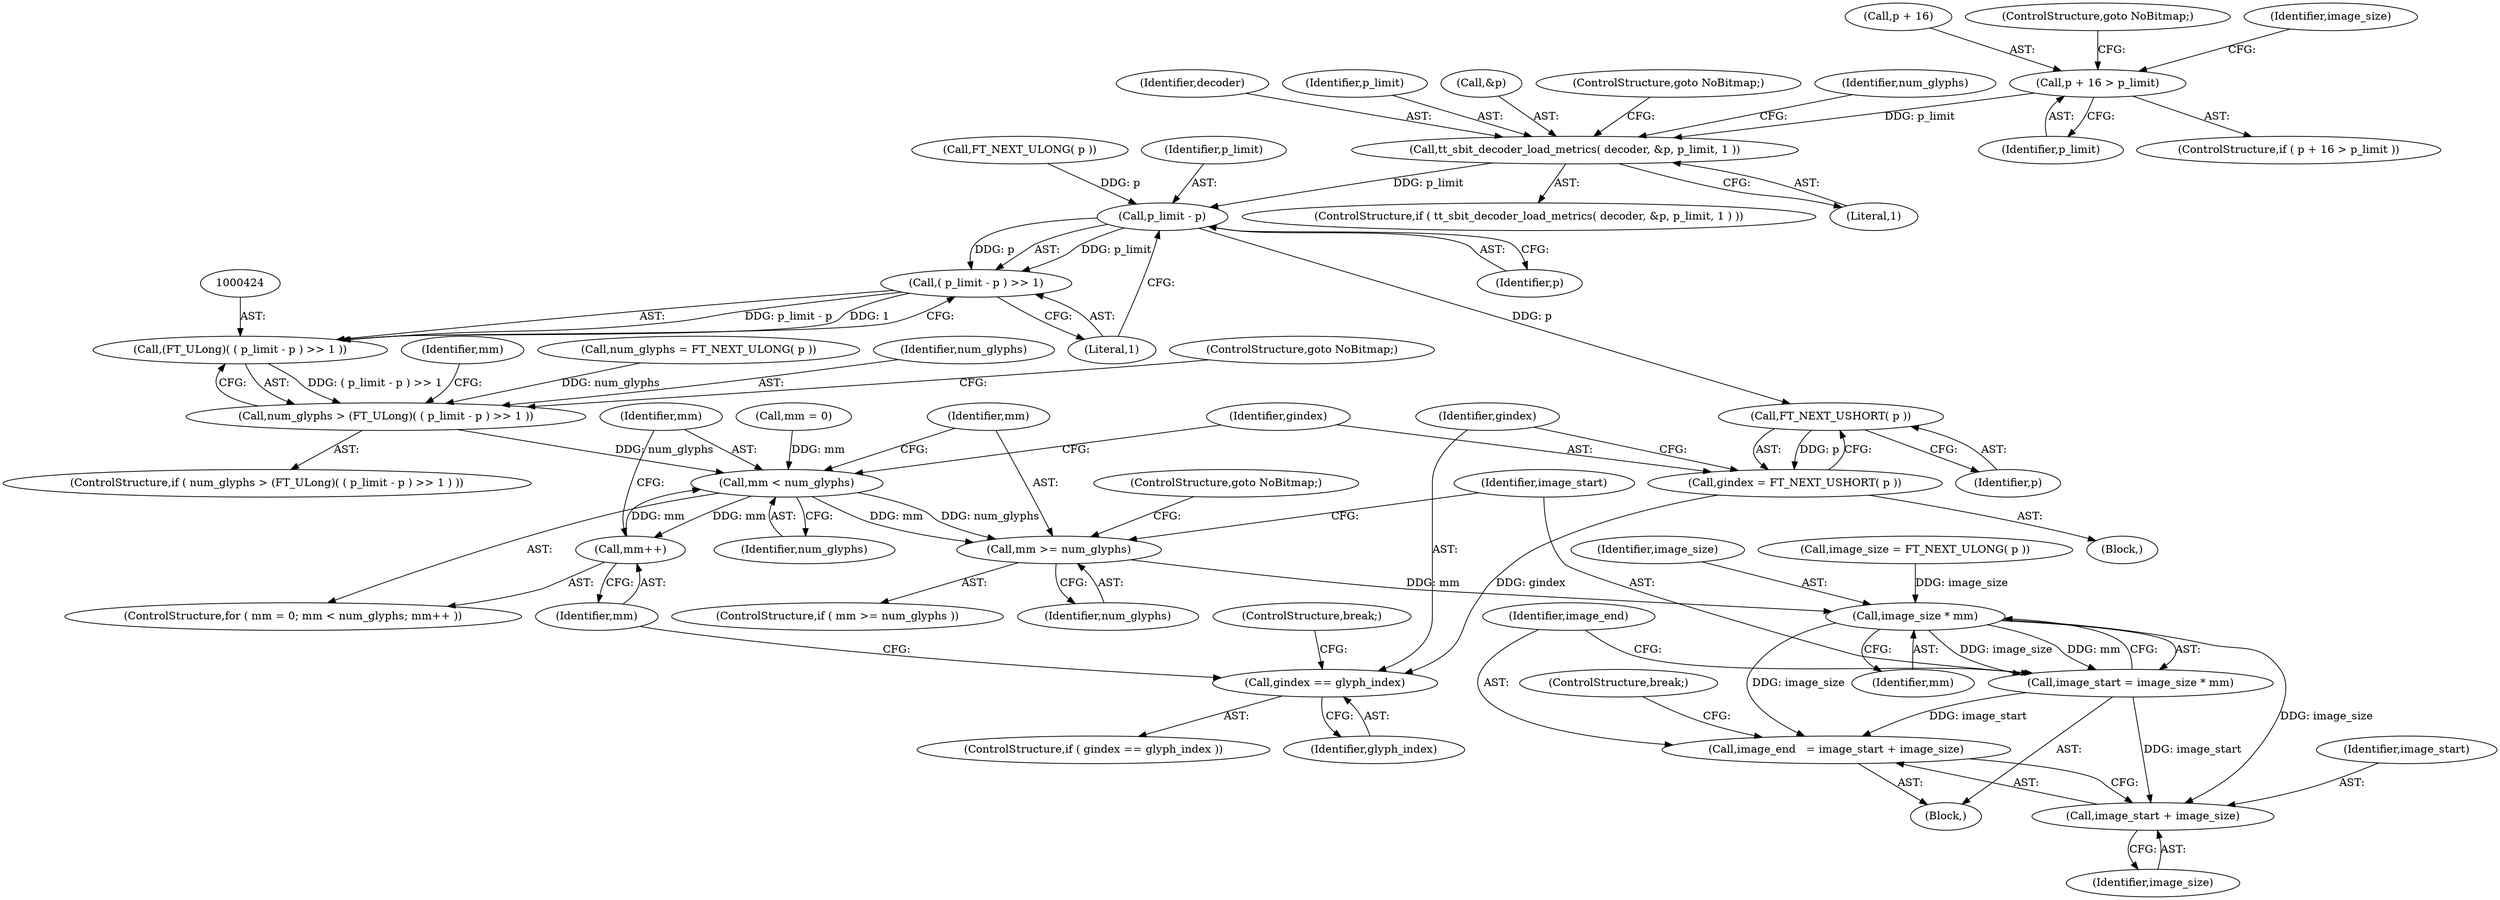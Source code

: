 digraph "0_savannah_f0292bb9920aa1dbfed5f53861e7c7a89b35833a@pointer" {
"1000409" [label="(Call,tt_sbit_decoder_load_metrics( decoder, &p, p_limit, 1 ))"];
"1000398" [label="(Call,p + 16 > p_limit)"];
"1000426" [label="(Call,p_limit - p)"];
"1000425" [label="(Call,( p_limit - p ) >> 1)"];
"1000423" [label="(Call,(FT_ULong)( ( p_limit - p ) >> 1 ))"];
"1000421" [label="(Call,num_glyphs > (FT_ULong)( ( p_limit - p ) >> 1 ))"];
"1000435" [label="(Call,mm < num_glyphs)"];
"1000438" [label="(Call,mm++)"];
"1000452" [label="(Call,mm >= num_glyphs)"];
"1000458" [label="(Call,image_size * mm)"];
"1000456" [label="(Call,image_start = image_size * mm)"];
"1000461" [label="(Call,image_end   = image_start + image_size)"];
"1000463" [label="(Call,image_start + image_size)"];
"1000444" [label="(Call,FT_NEXT_USHORT( p ))"];
"1000442" [label="(Call,gindex = FT_NEXT_USHORT( p ))"];
"1000447" [label="(Call,gindex == glyph_index)"];
"1000444" [label="(Call,FT_NEXT_USHORT( p ))"];
"1000425" [label="(Call,( p_limit - p ) >> 1)"];
"1000449" [label="(Identifier,glyph_index)"];
"1000428" [label="(Identifier,p)"];
"1000431" [label="(ControlStructure,for ( mm = 0; mm < num_glyphs; mm++ ))"];
"1000414" [label="(Literal,1)"];
"1000413" [label="(Identifier,p_limit)"];
"1000451" [label="(ControlStructure,if ( mm >= num_glyphs ))"];
"1000464" [label="(Identifier,image_start)"];
"1000443" [label="(Identifier,gindex)"];
"1000411" [label="(Call,&p)"];
"1000418" [label="(Call,FT_NEXT_ULONG( p ))"];
"1000393" [label="(Block,)"];
"1000438" [label="(Call,mm++)"];
"1000430" [label="(ControlStructure,goto NoBitmap;)"];
"1000435" [label="(Call,mm < num_glyphs)"];
"1000439" [label="(Identifier,mm)"];
"1000450" [label="(ControlStructure,break;)"];
"1000442" [label="(Call,gindex = FT_NEXT_USHORT( p ))"];
"1000433" [label="(Identifier,mm)"];
"1000415" [label="(ControlStructure,goto NoBitmap;)"];
"1000462" [label="(Identifier,image_end)"];
"1000402" [label="(Identifier,p_limit)"];
"1000399" [label="(Call,p + 16)"];
"1000459" [label="(Identifier,image_size)"];
"1000429" [label="(Literal,1)"];
"1000423" [label="(Call,(FT_ULong)( ( p_limit - p ) >> 1 ))"];
"1000437" [label="(Identifier,num_glyphs)"];
"1000420" [label="(ControlStructure,if ( num_glyphs > (FT_ULong)( ( p_limit - p ) >> 1 ) ))"];
"1000455" [label="(ControlStructure,goto NoBitmap;)"];
"1000404" [label="(Call,image_size = FT_NEXT_ULONG( p ))"];
"1000417" [label="(Identifier,num_glyphs)"];
"1000465" [label="(Identifier,image_size)"];
"1000397" [label="(ControlStructure,if ( p + 16 > p_limit ))"];
"1000436" [label="(Identifier,mm)"];
"1000452" [label="(Call,mm >= num_glyphs)"];
"1000454" [label="(Identifier,num_glyphs)"];
"1000457" [label="(Identifier,image_start)"];
"1000458" [label="(Call,image_size * mm)"];
"1000466" [label="(ControlStructure,break;)"];
"1000403" [label="(ControlStructure,goto NoBitmap;)"];
"1000448" [label="(Identifier,gindex)"];
"1000410" [label="(Identifier,decoder)"];
"1000421" [label="(Call,num_glyphs > (FT_ULong)( ( p_limit - p ) >> 1 ))"];
"1000456" [label="(Call,image_start = image_size * mm)"];
"1000426" [label="(Call,p_limit - p)"];
"1000460" [label="(Identifier,mm)"];
"1000445" [label="(Identifier,p)"];
"1000408" [label="(ControlStructure,if ( tt_sbit_decoder_load_metrics( decoder, &p, p_limit, 1 ) ))"];
"1000405" [label="(Identifier,image_size)"];
"1000398" [label="(Call,p + 16 > p_limit)"];
"1000432" [label="(Call,mm = 0)"];
"1000427" [label="(Identifier,p_limit)"];
"1000447" [label="(Call,gindex == glyph_index)"];
"1000461" [label="(Call,image_end   = image_start + image_size)"];
"1000463" [label="(Call,image_start + image_size)"];
"1000446" [label="(ControlStructure,if ( gindex == glyph_index ))"];
"1000409" [label="(Call,tt_sbit_decoder_load_metrics( decoder, &p, p_limit, 1 ))"];
"1000440" [label="(Block,)"];
"1000416" [label="(Call,num_glyphs = FT_NEXT_ULONG( p ))"];
"1000453" [label="(Identifier,mm)"];
"1000422" [label="(Identifier,num_glyphs)"];
"1000409" -> "1000408"  [label="AST: "];
"1000409" -> "1000414"  [label="CFG: "];
"1000410" -> "1000409"  [label="AST: "];
"1000411" -> "1000409"  [label="AST: "];
"1000413" -> "1000409"  [label="AST: "];
"1000414" -> "1000409"  [label="AST: "];
"1000415" -> "1000409"  [label="CFG: "];
"1000417" -> "1000409"  [label="CFG: "];
"1000398" -> "1000409"  [label="DDG: p_limit"];
"1000409" -> "1000426"  [label="DDG: p_limit"];
"1000398" -> "1000397"  [label="AST: "];
"1000398" -> "1000402"  [label="CFG: "];
"1000399" -> "1000398"  [label="AST: "];
"1000402" -> "1000398"  [label="AST: "];
"1000403" -> "1000398"  [label="CFG: "];
"1000405" -> "1000398"  [label="CFG: "];
"1000426" -> "1000425"  [label="AST: "];
"1000426" -> "1000428"  [label="CFG: "];
"1000427" -> "1000426"  [label="AST: "];
"1000428" -> "1000426"  [label="AST: "];
"1000429" -> "1000426"  [label="CFG: "];
"1000426" -> "1000425"  [label="DDG: p_limit"];
"1000426" -> "1000425"  [label="DDG: p"];
"1000418" -> "1000426"  [label="DDG: p"];
"1000426" -> "1000444"  [label="DDG: p"];
"1000425" -> "1000423"  [label="AST: "];
"1000425" -> "1000429"  [label="CFG: "];
"1000429" -> "1000425"  [label="AST: "];
"1000423" -> "1000425"  [label="CFG: "];
"1000425" -> "1000423"  [label="DDG: p_limit - p"];
"1000425" -> "1000423"  [label="DDG: 1"];
"1000423" -> "1000421"  [label="AST: "];
"1000424" -> "1000423"  [label="AST: "];
"1000421" -> "1000423"  [label="CFG: "];
"1000423" -> "1000421"  [label="DDG: ( p_limit - p ) >> 1"];
"1000421" -> "1000420"  [label="AST: "];
"1000422" -> "1000421"  [label="AST: "];
"1000430" -> "1000421"  [label="CFG: "];
"1000433" -> "1000421"  [label="CFG: "];
"1000416" -> "1000421"  [label="DDG: num_glyphs"];
"1000421" -> "1000435"  [label="DDG: num_glyphs"];
"1000435" -> "1000431"  [label="AST: "];
"1000435" -> "1000437"  [label="CFG: "];
"1000436" -> "1000435"  [label="AST: "];
"1000437" -> "1000435"  [label="AST: "];
"1000443" -> "1000435"  [label="CFG: "];
"1000453" -> "1000435"  [label="CFG: "];
"1000432" -> "1000435"  [label="DDG: mm"];
"1000438" -> "1000435"  [label="DDG: mm"];
"1000435" -> "1000438"  [label="DDG: mm"];
"1000435" -> "1000452"  [label="DDG: mm"];
"1000435" -> "1000452"  [label="DDG: num_glyphs"];
"1000438" -> "1000431"  [label="AST: "];
"1000438" -> "1000439"  [label="CFG: "];
"1000439" -> "1000438"  [label="AST: "];
"1000436" -> "1000438"  [label="CFG: "];
"1000452" -> "1000451"  [label="AST: "];
"1000452" -> "1000454"  [label="CFG: "];
"1000453" -> "1000452"  [label="AST: "];
"1000454" -> "1000452"  [label="AST: "];
"1000455" -> "1000452"  [label="CFG: "];
"1000457" -> "1000452"  [label="CFG: "];
"1000452" -> "1000458"  [label="DDG: mm"];
"1000458" -> "1000456"  [label="AST: "];
"1000458" -> "1000460"  [label="CFG: "];
"1000459" -> "1000458"  [label="AST: "];
"1000460" -> "1000458"  [label="AST: "];
"1000456" -> "1000458"  [label="CFG: "];
"1000458" -> "1000456"  [label="DDG: image_size"];
"1000458" -> "1000456"  [label="DDG: mm"];
"1000404" -> "1000458"  [label="DDG: image_size"];
"1000458" -> "1000461"  [label="DDG: image_size"];
"1000458" -> "1000463"  [label="DDG: image_size"];
"1000456" -> "1000393"  [label="AST: "];
"1000457" -> "1000456"  [label="AST: "];
"1000462" -> "1000456"  [label="CFG: "];
"1000456" -> "1000461"  [label="DDG: image_start"];
"1000456" -> "1000463"  [label="DDG: image_start"];
"1000461" -> "1000393"  [label="AST: "];
"1000461" -> "1000463"  [label="CFG: "];
"1000462" -> "1000461"  [label="AST: "];
"1000463" -> "1000461"  [label="AST: "];
"1000466" -> "1000461"  [label="CFG: "];
"1000463" -> "1000465"  [label="CFG: "];
"1000464" -> "1000463"  [label="AST: "];
"1000465" -> "1000463"  [label="AST: "];
"1000444" -> "1000442"  [label="AST: "];
"1000444" -> "1000445"  [label="CFG: "];
"1000445" -> "1000444"  [label="AST: "];
"1000442" -> "1000444"  [label="CFG: "];
"1000444" -> "1000442"  [label="DDG: p"];
"1000442" -> "1000440"  [label="AST: "];
"1000443" -> "1000442"  [label="AST: "];
"1000448" -> "1000442"  [label="CFG: "];
"1000442" -> "1000447"  [label="DDG: gindex"];
"1000447" -> "1000446"  [label="AST: "];
"1000447" -> "1000449"  [label="CFG: "];
"1000448" -> "1000447"  [label="AST: "];
"1000449" -> "1000447"  [label="AST: "];
"1000450" -> "1000447"  [label="CFG: "];
"1000439" -> "1000447"  [label="CFG: "];
}
